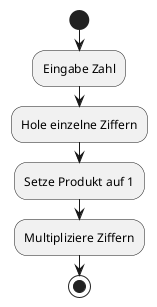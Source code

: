 @startuml cross_product
start
:Eingabe Zahl;
:Hole einzelne Ziffern;
:Setze Produkt auf 1;
:Multipliziere Ziffern;
stop
@enduml